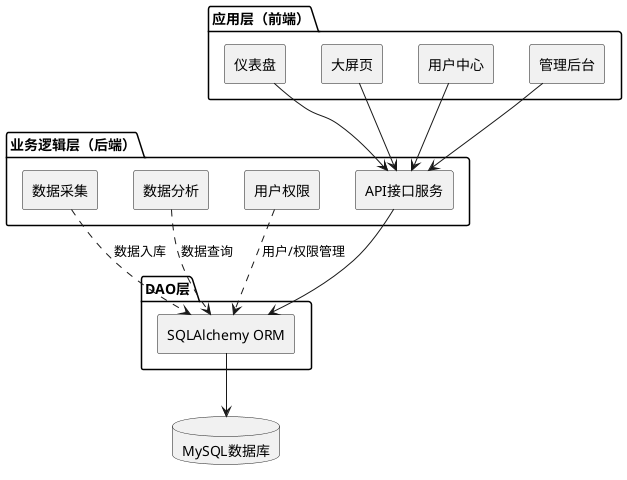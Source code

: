 @startuml
skinparam componentStyle rectangle

package "应用层（前端）" {
  [仪表盘]
  [大屏页]
  [用户中心]
  [管理后台]
}

package "业务逻辑层（后端）" {
  [数据采集]
  [数据分析]
  [用户权限]
  [API接口服务]
}

package "DAO层" {
  [SQLAlchemy ORM]
}

database "MySQL数据库" as DB

[仪表盘] -down-> [API接口服务]
[大屏页] -down-> [API接口服务]
[用户中心] -down-> [API接口服务]
[管理后台] -down-> [API接口服务]

[API接口服务] -down-> [SQLAlchemy ORM]
[SQLAlchemy ORM] -down-> DB

[数据采集] ..> [SQLAlchemy ORM] : 数据入库
[数据分析] ..> [SQLAlchemy ORM] : 数据查询
[用户权限] ..> [SQLAlchemy ORM] : 用户/权限管理

@enduml